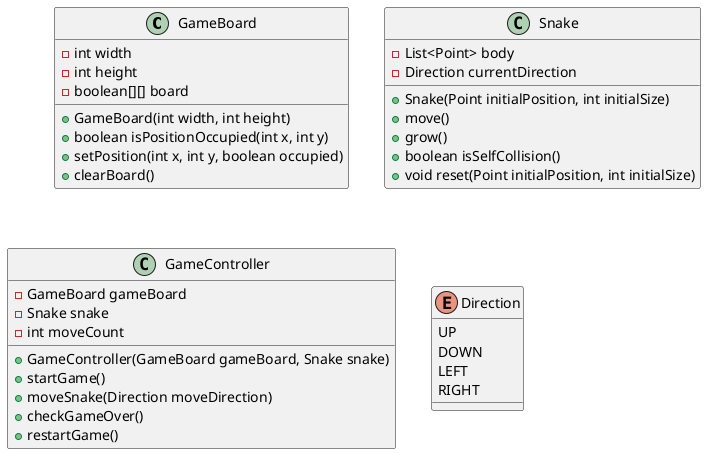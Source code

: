 @startuml
'GameBoard: handles the game state'
class GameBoard {
    -int width
    -int height
    -boolean[][] board
    +GameBoard(int width, int height)
    +boolean isPositionOccupied(int x, int y)
    +setPosition(int x, int y, boolean occupied)
    +clearBoard()
}

'Snake handles the snake's state and behavior'
class Snake {
    -List<Point> body
    -Direction currentDirection
    +Snake(Point initialPosition, int initialSize)
    +move()
    +grow()
    +boolean isSelfCollision()
    +void reset(Point initialPosition, int initialSize)
}

'GameController manages game logic.'
class GameController {
    -GameBoard gameBoard
    -Snake snake
    -int moveCount
    +GameController(GameBoard gameBoard, Snake snake)
    +startGame()
    +moveSnake(Direction moveDirection)
    +checkGameOver()
    +restartGame()
}

enum Direction {
    UP
    DOWN
    LEFT
    RIGHT
}



@enduml